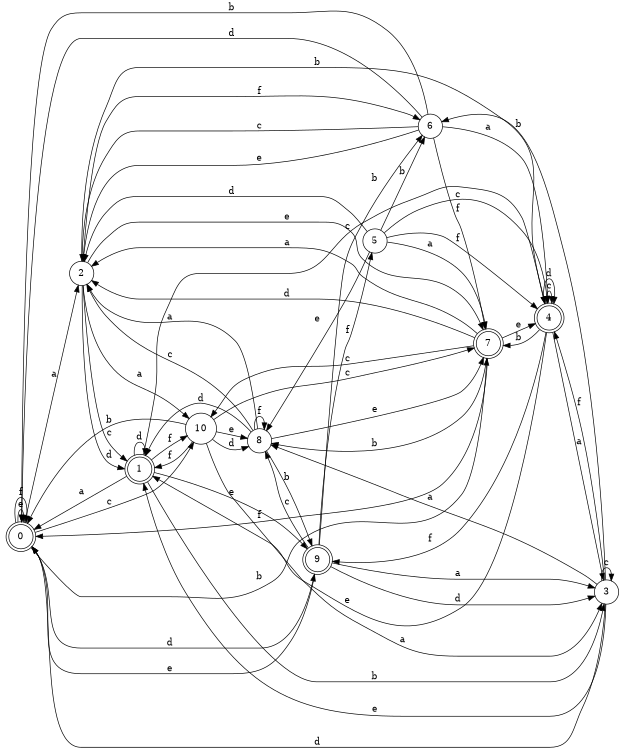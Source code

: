 digraph n9_10 {
__start0 [label="" shape="none"];

rankdir=LR;
size="8,5";

s0 [style="rounded,filled", color="black", fillcolor="white" shape="doublecircle", label="0"];
s1 [style="rounded,filled", color="black", fillcolor="white" shape="doublecircle", label="1"];
s2 [style="filled", color="black", fillcolor="white" shape="circle", label="2"];
s3 [style="filled", color="black", fillcolor="white" shape="circle", label="3"];
s4 [style="rounded,filled", color="black", fillcolor="white" shape="doublecircle", label="4"];
s5 [style="filled", color="black", fillcolor="white" shape="circle", label="5"];
s6 [style="filled", color="black", fillcolor="white" shape="circle", label="6"];
s7 [style="rounded,filled", color="black", fillcolor="white" shape="doublecircle", label="7"];
s8 [style="filled", color="black", fillcolor="white" shape="circle", label="8"];
s9 [style="rounded,filled", color="black", fillcolor="white" shape="doublecircle", label="9"];
s10 [style="filled", color="black", fillcolor="white" shape="circle", label="10"];
s0 -> s2 [label="a"];
s0 -> s7 [label="b"];
s0 -> s10 [label="c"];
s0 -> s9 [label="d"];
s0 -> s0 [label="e"];
s0 -> s0 [label="f"];
s1 -> s0 [label="a"];
s1 -> s3 [label="b"];
s1 -> s4 [label="c"];
s1 -> s1 [label="d"];
s1 -> s9 [label="e"];
s1 -> s10 [label="f"];
s2 -> s10 [label="a"];
s2 -> s4 [label="b"];
s2 -> s1 [label="c"];
s2 -> s1 [label="d"];
s2 -> s7 [label="e"];
s2 -> s6 [label="f"];
s3 -> s8 [label="a"];
s3 -> s6 [label="b"];
s3 -> s3 [label="c"];
s3 -> s0 [label="d"];
s3 -> s1 [label="e"];
s3 -> s4 [label="f"];
s4 -> s3 [label="a"];
s4 -> s7 [label="b"];
s4 -> s4 [label="c"];
s4 -> s4 [label="d"];
s4 -> s1 [label="e"];
s4 -> s9 [label="f"];
s5 -> s7 [label="a"];
s5 -> s6 [label="b"];
s5 -> s4 [label="c"];
s5 -> s2 [label="d"];
s5 -> s8 [label="e"];
s5 -> s4 [label="f"];
s6 -> s4 [label="a"];
s6 -> s0 [label="b"];
s6 -> s2 [label="c"];
s6 -> s0 [label="d"];
s6 -> s2 [label="e"];
s6 -> s7 [label="f"];
s7 -> s2 [label="a"];
s7 -> s8 [label="b"];
s7 -> s10 [label="c"];
s7 -> s2 [label="d"];
s7 -> s4 [label="e"];
s7 -> s0 [label="f"];
s8 -> s2 [label="a"];
s8 -> s9 [label="b"];
s8 -> s2 [label="c"];
s8 -> s1 [label="d"];
s8 -> s7 [label="e"];
s8 -> s8 [label="f"];
s9 -> s3 [label="a"];
s9 -> s6 [label="b"];
s9 -> s8 [label="c"];
s9 -> s3 [label="d"];
s9 -> s0 [label="e"];
s9 -> s5 [label="f"];
s10 -> s3 [label="a"];
s10 -> s0 [label="b"];
s10 -> s7 [label="c"];
s10 -> s8 [label="d"];
s10 -> s8 [label="e"];
s10 -> s1 [label="f"];

}